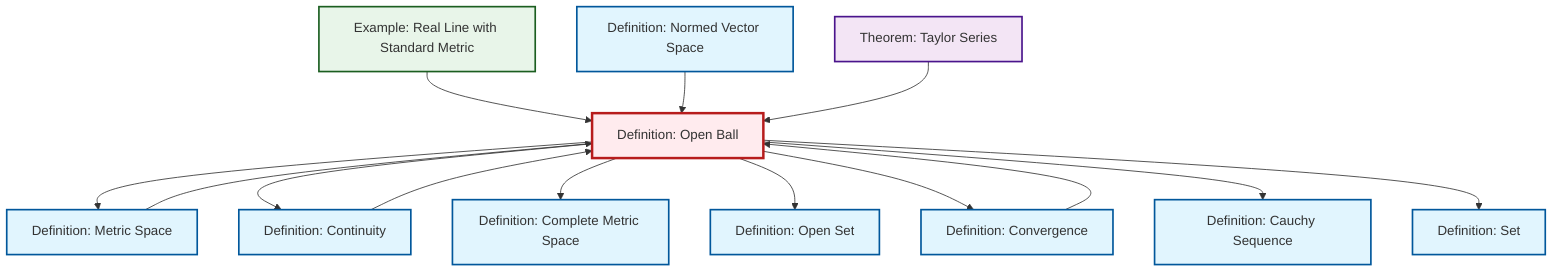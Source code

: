 graph TD
    classDef definition fill:#e1f5fe,stroke:#01579b,stroke-width:2px
    classDef theorem fill:#f3e5f5,stroke:#4a148c,stroke-width:2px
    classDef axiom fill:#fff3e0,stroke:#e65100,stroke-width:2px
    classDef example fill:#e8f5e9,stroke:#1b5e20,stroke-width:2px
    classDef current fill:#ffebee,stroke:#b71c1c,stroke-width:3px
    def-open-set["Definition: Open Set"]:::definition
    def-normed-vector-space["Definition: Normed Vector Space"]:::definition
    ex-real-line-metric["Example: Real Line with Standard Metric"]:::example
    def-continuity["Definition: Continuity"]:::definition
    def-complete-metric-space["Definition: Complete Metric Space"]:::definition
    def-cauchy-sequence["Definition: Cauchy Sequence"]:::definition
    def-metric-space["Definition: Metric Space"]:::definition
    def-open-ball["Definition: Open Ball"]:::definition
    def-set["Definition: Set"]:::definition
    def-convergence["Definition: Convergence"]:::definition
    thm-taylor-series["Theorem: Taylor Series"]:::theorem
    def-metric-space --> def-open-ball
    def-open-ball --> def-metric-space
    def-open-ball --> def-continuity
    ex-real-line-metric --> def-open-ball
    def-normed-vector-space --> def-open-ball
    def-open-ball --> def-complete-metric-space
    thm-taylor-series --> def-open-ball
    def-continuity --> def-open-ball
    def-open-ball --> def-open-set
    def-convergence --> def-open-ball
    def-open-ball --> def-convergence
    def-open-ball --> def-cauchy-sequence
    def-open-ball --> def-set
    class def-open-ball current